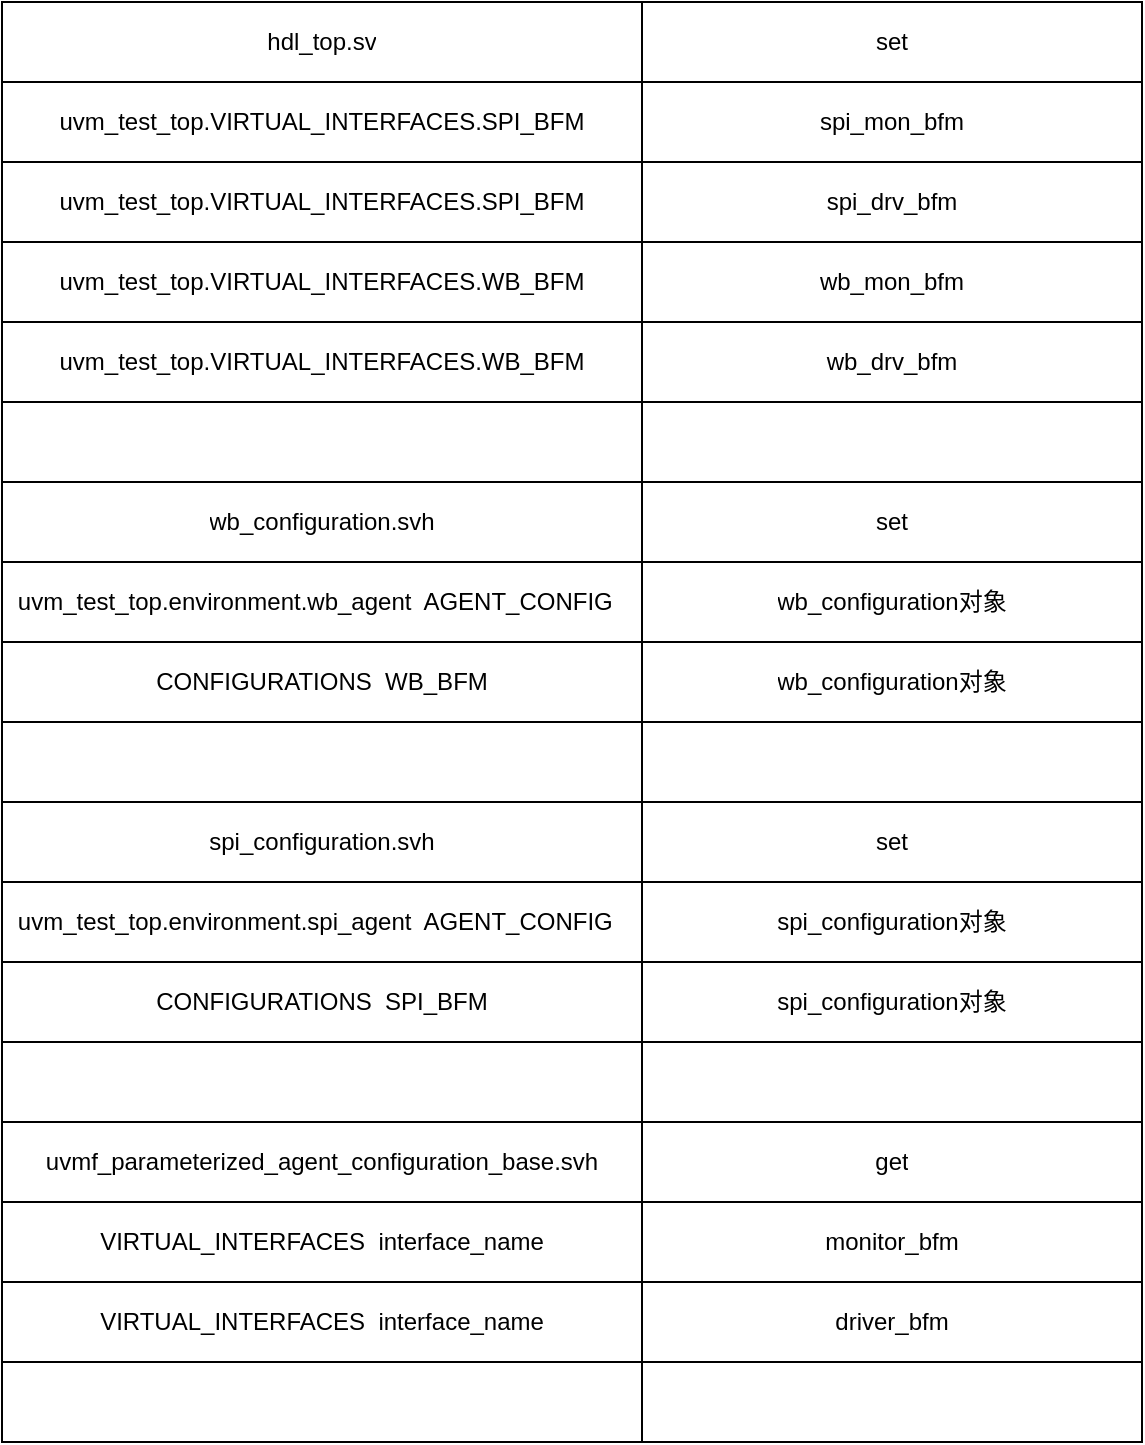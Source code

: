 <mxfile version="14.1.7" type="github">
  <diagram id="WSW8xZrhJjiLpJsR_UUB" name="第 1 页">
    <mxGraphModel dx="992" dy="1730" grid="1" gridSize="10" guides="1" tooltips="1" connect="1" arrows="1" fold="1" page="1" pageScale="1" pageWidth="827" pageHeight="1169" math="0" shadow="0">
      <root>
        <mxCell id="0" />
        <mxCell id="1" parent="0" />
        <mxCell id="j_vK4v9nBlvfzGYmeDym-2" value="" style="shape=table;html=1;whiteSpace=wrap;startSize=0;container=1;collapsible=0;childLayout=tableLayout;" vertex="1" parent="1">
          <mxGeometry x="80" y="-50" width="570" height="720" as="geometry" />
        </mxCell>
        <mxCell id="j_vK4v9nBlvfzGYmeDym-3" value="" style="shape=partialRectangle;html=1;whiteSpace=wrap;collapsible=0;dropTarget=0;pointerEvents=0;fillColor=none;top=0;left=0;bottom=0;right=0;points=[[0,0.5],[1,0.5]];portConstraint=eastwest;" vertex="1" parent="j_vK4v9nBlvfzGYmeDym-2">
          <mxGeometry width="570" height="40" as="geometry" />
        </mxCell>
        <mxCell id="j_vK4v9nBlvfzGYmeDym-4" value="hdl_top.sv" style="shape=partialRectangle;html=1;whiteSpace=wrap;connectable=0;overflow=hidden;fillColor=none;top=0;left=0;bottom=0;right=0;" vertex="1" parent="j_vK4v9nBlvfzGYmeDym-3">
          <mxGeometry width="320" height="40" as="geometry" />
        </mxCell>
        <mxCell id="j_vK4v9nBlvfzGYmeDym-5" value="set" style="shape=partialRectangle;html=1;whiteSpace=wrap;connectable=0;overflow=hidden;fillColor=none;top=0;left=0;bottom=0;right=0;" vertex="1" parent="j_vK4v9nBlvfzGYmeDym-3">
          <mxGeometry x="320" width="250" height="40" as="geometry" />
        </mxCell>
        <mxCell id="j_vK4v9nBlvfzGYmeDym-6" value="" style="shape=partialRectangle;html=1;whiteSpace=wrap;collapsible=0;dropTarget=0;pointerEvents=0;fillColor=none;top=0;left=0;bottom=0;right=0;points=[[0,0.5],[1,0.5]];portConstraint=eastwest;" vertex="1" parent="j_vK4v9nBlvfzGYmeDym-2">
          <mxGeometry y="40" width="570" height="40" as="geometry" />
        </mxCell>
        <mxCell id="j_vK4v9nBlvfzGYmeDym-7" value="" style="shape=partialRectangle;html=1;whiteSpace=wrap;connectable=0;overflow=hidden;fillColor=none;top=0;left=0;bottom=0;right=0;" vertex="1" parent="j_vK4v9nBlvfzGYmeDym-6">
          <mxGeometry width="320" height="40" as="geometry" />
        </mxCell>
        <mxCell id="j_vK4v9nBlvfzGYmeDym-8" value="" style="shape=partialRectangle;html=1;whiteSpace=wrap;connectable=0;overflow=hidden;fillColor=none;top=0;left=0;bottom=0;right=0;" vertex="1" parent="j_vK4v9nBlvfzGYmeDym-6">
          <mxGeometry x="320" width="250" height="40" as="geometry" />
        </mxCell>
        <mxCell id="j_vK4v9nBlvfzGYmeDym-9" value="" style="shape=partialRectangle;html=1;whiteSpace=wrap;collapsible=0;dropTarget=0;pointerEvents=0;fillColor=none;top=0;left=0;bottom=0;right=0;points=[[0,0.5],[1,0.5]];portConstraint=eastwest;" vertex="1" parent="j_vK4v9nBlvfzGYmeDym-2">
          <mxGeometry y="80" width="570" height="40" as="geometry" />
        </mxCell>
        <mxCell id="j_vK4v9nBlvfzGYmeDym-10" value="" style="shape=partialRectangle;html=1;whiteSpace=wrap;connectable=0;overflow=hidden;fillColor=none;top=0;left=0;bottom=0;right=0;" vertex="1" parent="j_vK4v9nBlvfzGYmeDym-9">
          <mxGeometry width="320" height="40" as="geometry" />
        </mxCell>
        <mxCell id="j_vK4v9nBlvfzGYmeDym-11" value="" style="shape=partialRectangle;html=1;whiteSpace=wrap;connectable=0;overflow=hidden;fillColor=none;top=0;left=0;bottom=0;right=0;" vertex="1" parent="j_vK4v9nBlvfzGYmeDym-9">
          <mxGeometry x="320" width="250" height="40" as="geometry" />
        </mxCell>
        <mxCell id="j_vK4v9nBlvfzGYmeDym-12" value="" style="shape=partialRectangle;html=1;whiteSpace=wrap;collapsible=0;dropTarget=0;pointerEvents=0;fillColor=none;top=0;left=0;bottom=0;right=0;points=[[0,0.5],[1,0.5]];portConstraint=eastwest;" vertex="1" parent="j_vK4v9nBlvfzGYmeDym-2">
          <mxGeometry y="120" width="570" height="40" as="geometry" />
        </mxCell>
        <mxCell id="j_vK4v9nBlvfzGYmeDym-13" value="" style="shape=partialRectangle;html=1;whiteSpace=wrap;connectable=0;overflow=hidden;fillColor=none;top=0;left=0;bottom=0;right=0;" vertex="1" parent="j_vK4v9nBlvfzGYmeDym-12">
          <mxGeometry width="320" height="40" as="geometry" />
        </mxCell>
        <mxCell id="j_vK4v9nBlvfzGYmeDym-14" value="" style="shape=partialRectangle;html=1;whiteSpace=wrap;connectable=0;overflow=hidden;fillColor=none;top=0;left=0;bottom=0;right=0;" vertex="1" parent="j_vK4v9nBlvfzGYmeDym-12">
          <mxGeometry x="320" width="250" height="40" as="geometry" />
        </mxCell>
        <mxCell id="j_vK4v9nBlvfzGYmeDym-15" value="" style="shape=partialRectangle;html=1;whiteSpace=wrap;collapsible=0;dropTarget=0;pointerEvents=0;fillColor=none;top=0;left=0;bottom=0;right=0;points=[[0,0.5],[1,0.5]];portConstraint=eastwest;" vertex="1" parent="j_vK4v9nBlvfzGYmeDym-2">
          <mxGeometry y="160" width="570" height="40" as="geometry" />
        </mxCell>
        <mxCell id="j_vK4v9nBlvfzGYmeDym-16" value="" style="shape=partialRectangle;html=1;whiteSpace=wrap;connectable=0;overflow=hidden;fillColor=none;top=0;left=0;bottom=0;right=0;" vertex="1" parent="j_vK4v9nBlvfzGYmeDym-15">
          <mxGeometry width="320" height="40" as="geometry" />
        </mxCell>
        <mxCell id="j_vK4v9nBlvfzGYmeDym-17" value="" style="shape=partialRectangle;html=1;whiteSpace=wrap;connectable=0;overflow=hidden;fillColor=none;top=0;left=0;bottom=0;right=0;" vertex="1" parent="j_vK4v9nBlvfzGYmeDym-15">
          <mxGeometry x="320" width="250" height="40" as="geometry" />
        </mxCell>
        <mxCell id="j_vK4v9nBlvfzGYmeDym-18" value="" style="shape=partialRectangle;html=1;whiteSpace=wrap;collapsible=0;dropTarget=0;pointerEvents=0;fillColor=none;top=0;left=0;bottom=0;right=0;points=[[0,0.5],[1,0.5]];portConstraint=eastwest;" vertex="1" parent="j_vK4v9nBlvfzGYmeDym-2">
          <mxGeometry y="200" width="570" height="40" as="geometry" />
        </mxCell>
        <mxCell id="j_vK4v9nBlvfzGYmeDym-19" value="" style="shape=partialRectangle;html=1;whiteSpace=wrap;connectable=0;overflow=hidden;fillColor=none;top=0;left=0;bottom=0;right=0;" vertex="1" parent="j_vK4v9nBlvfzGYmeDym-18">
          <mxGeometry width="320" height="40" as="geometry" />
        </mxCell>
        <mxCell id="j_vK4v9nBlvfzGYmeDym-20" value="" style="shape=partialRectangle;html=1;whiteSpace=wrap;connectable=0;overflow=hidden;fillColor=none;top=0;left=0;bottom=0;right=0;" vertex="1" parent="j_vK4v9nBlvfzGYmeDym-18">
          <mxGeometry x="320" width="250" height="40" as="geometry" />
        </mxCell>
        <mxCell id="j_vK4v9nBlvfzGYmeDym-21" value="" style="shape=partialRectangle;html=1;whiteSpace=wrap;collapsible=0;dropTarget=0;pointerEvents=0;fillColor=none;top=0;left=0;bottom=0;right=0;points=[[0,0.5],[1,0.5]];portConstraint=eastwest;" vertex="1" parent="j_vK4v9nBlvfzGYmeDym-2">
          <mxGeometry y="240" width="570" height="40" as="geometry" />
        </mxCell>
        <mxCell id="j_vK4v9nBlvfzGYmeDym-22" value="wb_configuration.svh" style="shape=partialRectangle;html=1;whiteSpace=wrap;connectable=0;overflow=hidden;fillColor=none;top=0;left=0;bottom=0;right=0;" vertex="1" parent="j_vK4v9nBlvfzGYmeDym-21">
          <mxGeometry width="320" height="40" as="geometry" />
        </mxCell>
        <mxCell id="j_vK4v9nBlvfzGYmeDym-23" value="set" style="shape=partialRectangle;html=1;whiteSpace=wrap;connectable=0;overflow=hidden;fillColor=none;top=0;left=0;bottom=0;right=0;" vertex="1" parent="j_vK4v9nBlvfzGYmeDym-21">
          <mxGeometry x="320" width="250" height="40" as="geometry" />
        </mxCell>
        <mxCell id="j_vK4v9nBlvfzGYmeDym-24" value="" style="shape=partialRectangle;html=1;whiteSpace=wrap;collapsible=0;dropTarget=0;pointerEvents=0;fillColor=none;top=0;left=0;bottom=0;right=0;points=[[0,0.5],[1,0.5]];portConstraint=eastwest;" vertex="1" parent="j_vK4v9nBlvfzGYmeDym-2">
          <mxGeometry y="280" width="570" height="40" as="geometry" />
        </mxCell>
        <mxCell id="j_vK4v9nBlvfzGYmeDym-25" value="uvm_test_top.environment.wb_agent&amp;nbsp; AGENT_CONFIG&amp;nbsp;&amp;nbsp;" style="shape=partialRectangle;html=1;whiteSpace=wrap;connectable=0;overflow=hidden;fillColor=none;top=0;left=0;bottom=0;right=0;" vertex="1" parent="j_vK4v9nBlvfzGYmeDym-24">
          <mxGeometry width="320" height="40" as="geometry" />
        </mxCell>
        <mxCell id="j_vK4v9nBlvfzGYmeDym-26" value="wb_configuration对象" style="shape=partialRectangle;html=1;whiteSpace=wrap;connectable=0;overflow=hidden;fillColor=none;top=0;left=0;bottom=0;right=0;" vertex="1" parent="j_vK4v9nBlvfzGYmeDym-24">
          <mxGeometry x="320" width="250" height="40" as="geometry" />
        </mxCell>
        <mxCell id="j_vK4v9nBlvfzGYmeDym-27" value="" style="shape=partialRectangle;html=1;whiteSpace=wrap;collapsible=0;dropTarget=0;pointerEvents=0;fillColor=none;top=0;left=0;bottom=0;right=0;points=[[0,0.5],[1,0.5]];portConstraint=eastwest;" vertex="1" parent="j_vK4v9nBlvfzGYmeDym-2">
          <mxGeometry y="320" width="570" height="40" as="geometry" />
        </mxCell>
        <mxCell id="j_vK4v9nBlvfzGYmeDym-28" value="CONFIGURATIONS&amp;nbsp; WB_BFM" style="shape=partialRectangle;html=1;whiteSpace=wrap;connectable=0;overflow=hidden;fillColor=none;top=0;left=0;bottom=0;right=0;" vertex="1" parent="j_vK4v9nBlvfzGYmeDym-27">
          <mxGeometry width="320" height="40" as="geometry" />
        </mxCell>
        <mxCell id="j_vK4v9nBlvfzGYmeDym-29" value="&lt;span&gt;wb_configuration对象&lt;/span&gt;" style="shape=partialRectangle;html=1;whiteSpace=wrap;connectable=0;overflow=hidden;fillColor=none;top=0;left=0;bottom=0;right=0;" vertex="1" parent="j_vK4v9nBlvfzGYmeDym-27">
          <mxGeometry x="320" width="250" height="40" as="geometry" />
        </mxCell>
        <mxCell id="j_vK4v9nBlvfzGYmeDym-30" value="" style="shape=partialRectangle;html=1;whiteSpace=wrap;collapsible=0;dropTarget=0;pointerEvents=0;fillColor=none;top=0;left=0;bottom=0;right=0;points=[[0,0.5],[1,0.5]];portConstraint=eastwest;" vertex="1" parent="j_vK4v9nBlvfzGYmeDym-2">
          <mxGeometry y="360" width="570" height="40" as="geometry" />
        </mxCell>
        <mxCell id="j_vK4v9nBlvfzGYmeDym-31" value="" style="shape=partialRectangle;html=1;whiteSpace=wrap;connectable=0;overflow=hidden;fillColor=none;top=0;left=0;bottom=0;right=0;" vertex="1" parent="j_vK4v9nBlvfzGYmeDym-30">
          <mxGeometry width="320" height="40" as="geometry" />
        </mxCell>
        <mxCell id="j_vK4v9nBlvfzGYmeDym-32" value="" style="shape=partialRectangle;html=1;whiteSpace=wrap;connectable=0;overflow=hidden;fillColor=none;top=0;left=0;bottom=0;right=0;" vertex="1" parent="j_vK4v9nBlvfzGYmeDym-30">
          <mxGeometry x="320" width="250" height="40" as="geometry" />
        </mxCell>
        <mxCell id="j_vK4v9nBlvfzGYmeDym-33" value="" style="shape=partialRectangle;html=1;whiteSpace=wrap;collapsible=0;dropTarget=0;pointerEvents=0;fillColor=none;top=0;left=0;bottom=0;right=0;points=[[0,0.5],[1,0.5]];portConstraint=eastwest;" vertex="1" parent="j_vK4v9nBlvfzGYmeDym-2">
          <mxGeometry y="400" width="570" height="40" as="geometry" />
        </mxCell>
        <mxCell id="j_vK4v9nBlvfzGYmeDym-34" value="" style="shape=partialRectangle;html=1;whiteSpace=wrap;connectable=0;overflow=hidden;fillColor=none;top=0;left=0;bottom=0;right=0;" vertex="1" parent="j_vK4v9nBlvfzGYmeDym-33">
          <mxGeometry width="320" height="40" as="geometry" />
        </mxCell>
        <mxCell id="j_vK4v9nBlvfzGYmeDym-35" value="" style="shape=partialRectangle;html=1;whiteSpace=wrap;connectable=0;overflow=hidden;fillColor=none;top=0;left=0;bottom=0;right=0;" vertex="1" parent="j_vK4v9nBlvfzGYmeDym-33">
          <mxGeometry x="320" width="250" height="40" as="geometry" />
        </mxCell>
        <mxCell id="j_vK4v9nBlvfzGYmeDym-36" value="" style="shape=partialRectangle;html=1;whiteSpace=wrap;collapsible=0;dropTarget=0;pointerEvents=0;fillColor=none;top=0;left=0;bottom=0;right=0;points=[[0,0.5],[1,0.5]];portConstraint=eastwest;" vertex="1" parent="j_vK4v9nBlvfzGYmeDym-2">
          <mxGeometry y="440" width="570" height="40" as="geometry" />
        </mxCell>
        <mxCell id="j_vK4v9nBlvfzGYmeDym-37" value="" style="shape=partialRectangle;html=1;whiteSpace=wrap;connectable=0;overflow=hidden;fillColor=none;top=0;left=0;bottom=0;right=0;" vertex="1" parent="j_vK4v9nBlvfzGYmeDym-36">
          <mxGeometry width="320" height="40" as="geometry" />
        </mxCell>
        <mxCell id="j_vK4v9nBlvfzGYmeDym-38" value="" style="shape=partialRectangle;html=1;whiteSpace=wrap;connectable=0;overflow=hidden;fillColor=none;top=0;left=0;bottom=0;right=0;" vertex="1" parent="j_vK4v9nBlvfzGYmeDym-36">
          <mxGeometry x="320" width="250" height="40" as="geometry" />
        </mxCell>
        <mxCell id="j_vK4v9nBlvfzGYmeDym-39" value="" style="shape=partialRectangle;html=1;whiteSpace=wrap;collapsible=0;dropTarget=0;pointerEvents=0;fillColor=none;top=0;left=0;bottom=0;right=0;points=[[0,0.5],[1,0.5]];portConstraint=eastwest;" vertex="1" parent="j_vK4v9nBlvfzGYmeDym-2">
          <mxGeometry y="480" width="570" height="40" as="geometry" />
        </mxCell>
        <mxCell id="j_vK4v9nBlvfzGYmeDym-40" value="" style="shape=partialRectangle;html=1;whiteSpace=wrap;connectable=0;overflow=hidden;fillColor=none;top=0;left=0;bottom=0;right=0;" vertex="1" parent="j_vK4v9nBlvfzGYmeDym-39">
          <mxGeometry width="320" height="40" as="geometry" />
        </mxCell>
        <mxCell id="j_vK4v9nBlvfzGYmeDym-41" value="" style="shape=partialRectangle;html=1;whiteSpace=wrap;connectable=0;overflow=hidden;fillColor=none;top=0;left=0;bottom=0;right=0;" vertex="1" parent="j_vK4v9nBlvfzGYmeDym-39">
          <mxGeometry x="320" width="250" height="40" as="geometry" />
        </mxCell>
        <mxCell id="j_vK4v9nBlvfzGYmeDym-42" value="" style="shape=partialRectangle;html=1;whiteSpace=wrap;collapsible=0;dropTarget=0;pointerEvents=0;fillColor=none;top=0;left=0;bottom=0;right=0;points=[[0,0.5],[1,0.5]];portConstraint=eastwest;" vertex="1" parent="j_vK4v9nBlvfzGYmeDym-2">
          <mxGeometry y="520" width="570" height="40" as="geometry" />
        </mxCell>
        <mxCell id="j_vK4v9nBlvfzGYmeDym-43" value="" style="shape=partialRectangle;html=1;whiteSpace=wrap;connectable=0;overflow=hidden;fillColor=none;top=0;left=0;bottom=0;right=0;" vertex="1" parent="j_vK4v9nBlvfzGYmeDym-42">
          <mxGeometry width="320" height="40" as="geometry" />
        </mxCell>
        <mxCell id="j_vK4v9nBlvfzGYmeDym-44" value="" style="shape=partialRectangle;html=1;whiteSpace=wrap;connectable=0;overflow=hidden;fillColor=none;top=0;left=0;bottom=0;right=0;" vertex="1" parent="j_vK4v9nBlvfzGYmeDym-42">
          <mxGeometry x="320" width="250" height="40" as="geometry" />
        </mxCell>
        <mxCell id="j_vK4v9nBlvfzGYmeDym-45" value="" style="shape=partialRectangle;html=1;whiteSpace=wrap;collapsible=0;dropTarget=0;pointerEvents=0;fillColor=none;top=0;left=0;bottom=0;right=0;points=[[0,0.5],[1,0.5]];portConstraint=eastwest;" vertex="1" parent="j_vK4v9nBlvfzGYmeDym-2">
          <mxGeometry y="560" width="570" height="40" as="geometry" />
        </mxCell>
        <mxCell id="j_vK4v9nBlvfzGYmeDym-46" value="" style="shape=partialRectangle;html=1;whiteSpace=wrap;connectable=0;overflow=hidden;fillColor=none;top=0;left=0;bottom=0;right=0;" vertex="1" parent="j_vK4v9nBlvfzGYmeDym-45">
          <mxGeometry width="320" height="40" as="geometry" />
        </mxCell>
        <mxCell id="j_vK4v9nBlvfzGYmeDym-47" value="" style="shape=partialRectangle;html=1;whiteSpace=wrap;connectable=0;overflow=hidden;fillColor=none;top=0;left=0;bottom=0;right=0;" vertex="1" parent="j_vK4v9nBlvfzGYmeDym-45">
          <mxGeometry x="320" width="250" height="40" as="geometry" />
        </mxCell>
        <mxCell id="j_vK4v9nBlvfzGYmeDym-48" value="" style="shape=partialRectangle;html=1;whiteSpace=wrap;collapsible=0;dropTarget=0;pointerEvents=0;fillColor=none;top=0;left=0;bottom=0;right=0;points=[[0,0.5],[1,0.5]];portConstraint=eastwest;" vertex="1" parent="j_vK4v9nBlvfzGYmeDym-2">
          <mxGeometry y="600" width="570" height="40" as="geometry" />
        </mxCell>
        <mxCell id="j_vK4v9nBlvfzGYmeDym-49" value="" style="shape=partialRectangle;html=1;whiteSpace=wrap;connectable=0;overflow=hidden;fillColor=none;top=0;left=0;bottom=0;right=0;" vertex="1" parent="j_vK4v9nBlvfzGYmeDym-48">
          <mxGeometry width="320" height="40" as="geometry" />
        </mxCell>
        <mxCell id="j_vK4v9nBlvfzGYmeDym-50" value="" style="shape=partialRectangle;html=1;whiteSpace=wrap;connectable=0;overflow=hidden;fillColor=none;top=0;left=0;bottom=0;right=0;" vertex="1" parent="j_vK4v9nBlvfzGYmeDym-48">
          <mxGeometry x="320" width="250" height="40" as="geometry" />
        </mxCell>
        <mxCell id="j_vK4v9nBlvfzGYmeDym-51" value="" style="shape=partialRectangle;html=1;whiteSpace=wrap;collapsible=0;dropTarget=0;pointerEvents=0;fillColor=none;top=0;left=0;bottom=0;right=0;points=[[0,0.5],[1,0.5]];portConstraint=eastwest;" vertex="1" parent="j_vK4v9nBlvfzGYmeDym-2">
          <mxGeometry y="640" width="570" height="40" as="geometry" />
        </mxCell>
        <mxCell id="j_vK4v9nBlvfzGYmeDym-52" value="" style="shape=partialRectangle;html=1;whiteSpace=wrap;connectable=0;overflow=hidden;fillColor=none;top=0;left=0;bottom=0;right=0;" vertex="1" parent="j_vK4v9nBlvfzGYmeDym-51">
          <mxGeometry width="320" height="40" as="geometry" />
        </mxCell>
        <mxCell id="j_vK4v9nBlvfzGYmeDym-53" value="" style="shape=partialRectangle;html=1;whiteSpace=wrap;connectable=0;overflow=hidden;fillColor=none;top=0;left=0;bottom=0;right=0;" vertex="1" parent="j_vK4v9nBlvfzGYmeDym-51">
          <mxGeometry x="320" width="250" height="40" as="geometry" />
        </mxCell>
        <mxCell id="j_vK4v9nBlvfzGYmeDym-70" value="" style="shape=partialRectangle;html=1;whiteSpace=wrap;collapsible=0;dropTarget=0;pointerEvents=0;fillColor=none;top=0;left=0;bottom=0;right=0;points=[[0,0.5],[1,0.5]];portConstraint=eastwest;" vertex="1" parent="j_vK4v9nBlvfzGYmeDym-2">
          <mxGeometry y="680" width="570" height="40" as="geometry" />
        </mxCell>
        <mxCell id="j_vK4v9nBlvfzGYmeDym-71" value="" style="shape=partialRectangle;html=1;whiteSpace=wrap;connectable=0;overflow=hidden;fillColor=none;top=0;left=0;bottom=0;right=0;" vertex="1" parent="j_vK4v9nBlvfzGYmeDym-70">
          <mxGeometry width="320" height="40" as="geometry" />
        </mxCell>
        <mxCell id="j_vK4v9nBlvfzGYmeDym-72" value="" style="shape=partialRectangle;html=1;whiteSpace=wrap;connectable=0;overflow=hidden;fillColor=none;top=0;left=0;bottom=0;right=0;" vertex="1" parent="j_vK4v9nBlvfzGYmeDym-70">
          <mxGeometry x="320" width="250" height="40" as="geometry" />
        </mxCell>
        <mxCell id="j_vK4v9nBlvfzGYmeDym-56" value="uvm_test_top.VIRTUAL_INTERFACES.SPI_BFM" style="shape=partialRectangle;html=1;whiteSpace=wrap;connectable=0;overflow=hidden;fillColor=none;top=0;left=0;bottom=0;right=0;" vertex="1" parent="1">
          <mxGeometry x="80" y="-10" width="320" height="40" as="geometry" />
        </mxCell>
        <mxCell id="j_vK4v9nBlvfzGYmeDym-57" value="spi_mon_bfm" style="shape=partialRectangle;html=1;whiteSpace=wrap;connectable=0;overflow=hidden;fillColor=none;top=0;left=0;bottom=0;right=0;" vertex="1" parent="1">
          <mxGeometry x="400" y="-10" width="250" height="40" as="geometry" />
        </mxCell>
        <mxCell id="j_vK4v9nBlvfzGYmeDym-58" value="&lt;span&gt;uvm_test_top.VIRTUAL_INTERFACES.SPI_BFM&lt;/span&gt;" style="shape=partialRectangle;html=1;whiteSpace=wrap;connectable=0;overflow=hidden;fillColor=none;top=0;left=0;bottom=0;right=0;" vertex="1" parent="1">
          <mxGeometry x="80" y="30" width="320" height="40" as="geometry" />
        </mxCell>
        <mxCell id="j_vK4v9nBlvfzGYmeDym-59" value="spi_drv_bfm" style="shape=partialRectangle;html=1;whiteSpace=wrap;connectable=0;overflow=hidden;fillColor=none;top=0;left=0;bottom=0;right=0;" vertex="1" parent="1">
          <mxGeometry x="400" y="30" width="250" height="40" as="geometry" />
        </mxCell>
        <mxCell id="j_vK4v9nBlvfzGYmeDym-60" value="uvm_test_top.VIRTUAL_INTERFACES.WB_BFM" style="shape=partialRectangle;html=1;whiteSpace=wrap;connectable=0;overflow=hidden;fillColor=none;top=0;left=0;bottom=0;right=0;" vertex="1" parent="1">
          <mxGeometry x="80" y="70" width="320" height="40" as="geometry" />
        </mxCell>
        <mxCell id="j_vK4v9nBlvfzGYmeDym-61" value="wb_mon_bfm" style="shape=partialRectangle;html=1;whiteSpace=wrap;connectable=0;overflow=hidden;fillColor=none;top=0;left=0;bottom=0;right=0;" vertex="1" parent="1">
          <mxGeometry x="400" y="70" width="250" height="40" as="geometry" />
        </mxCell>
        <mxCell id="j_vK4v9nBlvfzGYmeDym-62" value="uvm_test_top.VIRTUAL_INTERFACES.WB_BFM" style="shape=partialRectangle;html=1;whiteSpace=wrap;connectable=0;overflow=hidden;fillColor=none;top=0;left=0;bottom=0;right=0;" vertex="1" parent="1">
          <mxGeometry x="80" y="110" width="320" height="40" as="geometry" />
        </mxCell>
        <mxCell id="j_vK4v9nBlvfzGYmeDym-63" value="wb_drv_bfm" style="shape=partialRectangle;html=1;whiteSpace=wrap;connectable=0;overflow=hidden;fillColor=none;top=0;left=0;bottom=0;right=0;" vertex="1" parent="1">
          <mxGeometry x="400" y="110" width="250" height="40" as="geometry" />
        </mxCell>
        <mxCell id="j_vK4v9nBlvfzGYmeDym-73" value="uvmf_parameterized_agent_configuration_base.svh" style="shape=partialRectangle;html=1;whiteSpace=wrap;connectable=0;overflow=hidden;fillColor=none;top=0;left=0;bottom=0;right=0;" vertex="1" parent="1">
          <mxGeometry x="80" y="510" width="320" height="40" as="geometry" />
        </mxCell>
        <mxCell id="j_vK4v9nBlvfzGYmeDym-74" value="get" style="shape=partialRectangle;html=1;whiteSpace=wrap;connectable=0;overflow=hidden;fillColor=none;top=0;left=0;bottom=0;right=0;" vertex="1" parent="1">
          <mxGeometry x="400" y="510" width="250" height="40" as="geometry" />
        </mxCell>
        <mxCell id="j_vK4v9nBlvfzGYmeDym-75" value="VIRTUAL_INTERFACES&amp;nbsp;&amp;nbsp;interface_name" style="shape=partialRectangle;html=1;whiteSpace=wrap;connectable=0;overflow=hidden;fillColor=none;top=0;left=0;bottom=0;right=0;" vertex="1" parent="1">
          <mxGeometry x="80" y="550" width="320" height="40" as="geometry" />
        </mxCell>
        <mxCell id="j_vK4v9nBlvfzGYmeDym-76" value="monitor_bfm" style="shape=partialRectangle;html=1;whiteSpace=wrap;connectable=0;overflow=hidden;fillColor=none;top=0;left=0;bottom=0;right=0;" vertex="1" parent="1">
          <mxGeometry x="400" y="550" width="250" height="40" as="geometry" />
        </mxCell>
        <mxCell id="j_vK4v9nBlvfzGYmeDym-77" value="&lt;span&gt;VIRTUAL_INTERFACES&amp;nbsp;&amp;nbsp;interface_name&lt;/span&gt;" style="shape=partialRectangle;html=1;whiteSpace=wrap;connectable=0;overflow=hidden;fillColor=none;top=0;left=0;bottom=0;right=0;" vertex="1" parent="1">
          <mxGeometry x="80" y="590" width="320" height="40" as="geometry" />
        </mxCell>
        <mxCell id="j_vK4v9nBlvfzGYmeDym-78" value="driver_bfm" style="shape=partialRectangle;html=1;whiteSpace=wrap;connectable=0;overflow=hidden;fillColor=none;top=0;left=0;bottom=0;right=0;" vertex="1" parent="1">
          <mxGeometry x="400" y="590" width="250" height="40" as="geometry" />
        </mxCell>
        <mxCell id="j_vK4v9nBlvfzGYmeDym-79" value="spi_configuration.svh" style="shape=partialRectangle;html=1;whiteSpace=wrap;connectable=0;overflow=hidden;fillColor=none;top=0;left=0;bottom=0;right=0;" vertex="1" parent="1">
          <mxGeometry x="80" y="350" width="320" height="40" as="geometry" />
        </mxCell>
        <mxCell id="j_vK4v9nBlvfzGYmeDym-80" value="set" style="shape=partialRectangle;html=1;whiteSpace=wrap;connectable=0;overflow=hidden;fillColor=none;top=0;left=0;bottom=0;right=0;" vertex="1" parent="1">
          <mxGeometry x="400" y="350" width="250" height="40" as="geometry" />
        </mxCell>
        <mxCell id="j_vK4v9nBlvfzGYmeDym-81" value="uvm_test_top.environment.spi_agent&amp;nbsp; AGENT_CONFIG&amp;nbsp;&amp;nbsp;" style="shape=partialRectangle;html=1;whiteSpace=wrap;connectable=0;overflow=hidden;fillColor=none;top=0;left=0;bottom=0;right=0;" vertex="1" parent="1">
          <mxGeometry x="80" y="390" width="320" height="40" as="geometry" />
        </mxCell>
        <mxCell id="j_vK4v9nBlvfzGYmeDym-82" value="spi_configuration对象" style="shape=partialRectangle;html=1;whiteSpace=wrap;connectable=0;overflow=hidden;fillColor=none;top=0;left=0;bottom=0;right=0;" vertex="1" parent="1">
          <mxGeometry x="400" y="390" width="250" height="40" as="geometry" />
        </mxCell>
        <mxCell id="j_vK4v9nBlvfzGYmeDym-83" value="CONFIGURATIONS&amp;nbsp; SPI_BFM" style="shape=partialRectangle;html=1;whiteSpace=wrap;connectable=0;overflow=hidden;fillColor=none;top=0;left=0;bottom=0;right=0;" vertex="1" parent="1">
          <mxGeometry x="80" y="430" width="320" height="40" as="geometry" />
        </mxCell>
        <mxCell id="j_vK4v9nBlvfzGYmeDym-84" value="&lt;span&gt;spi_configuration对象&lt;/span&gt;" style="shape=partialRectangle;html=1;whiteSpace=wrap;connectable=0;overflow=hidden;fillColor=none;top=0;left=0;bottom=0;right=0;" vertex="1" parent="1">
          <mxGeometry x="400" y="430" width="250" height="40" as="geometry" />
        </mxCell>
      </root>
    </mxGraphModel>
  </diagram>
</mxfile>
